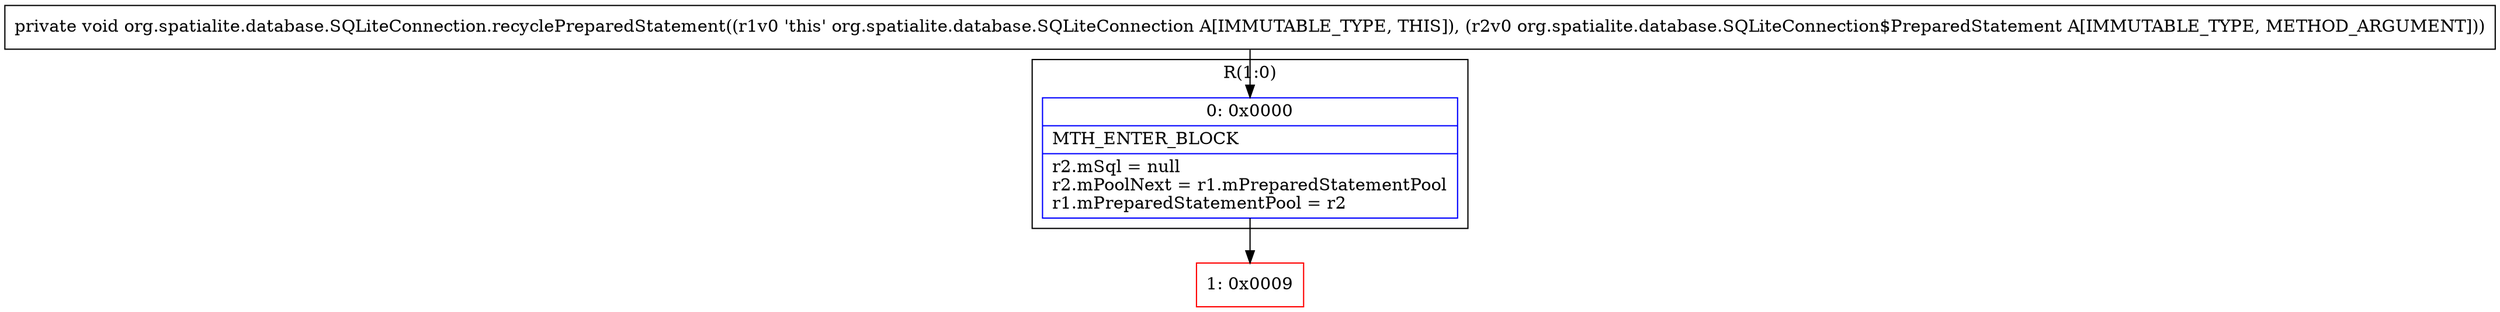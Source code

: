 digraph "CFG fororg.spatialite.database.SQLiteConnection.recyclePreparedStatement(Lorg\/spatialite\/database\/SQLiteConnection$PreparedStatement;)V" {
subgraph cluster_Region_1831204505 {
label = "R(1:0)";
node [shape=record,color=blue];
Node_0 [shape=record,label="{0\:\ 0x0000|MTH_ENTER_BLOCK\l|r2.mSql = null\lr2.mPoolNext = r1.mPreparedStatementPool\lr1.mPreparedStatementPool = r2\l}"];
}
Node_1 [shape=record,color=red,label="{1\:\ 0x0009}"];
MethodNode[shape=record,label="{private void org.spatialite.database.SQLiteConnection.recyclePreparedStatement((r1v0 'this' org.spatialite.database.SQLiteConnection A[IMMUTABLE_TYPE, THIS]), (r2v0 org.spatialite.database.SQLiteConnection$PreparedStatement A[IMMUTABLE_TYPE, METHOD_ARGUMENT])) }"];
MethodNode -> Node_0;
Node_0 -> Node_1;
}

